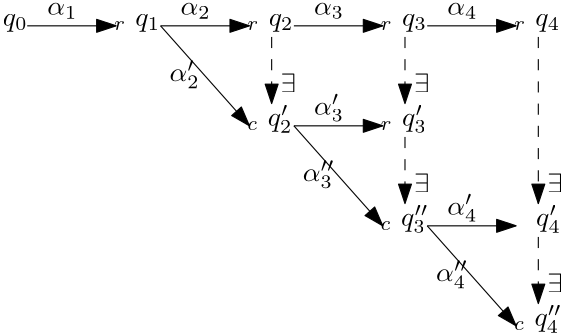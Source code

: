 <?xml version="1.0"?>
<!DOCTYPE ipe SYSTEM "ipe.dtd">
<ipe version="70107" creator="Ipe 7.1.7">
<info created="D:20151003110714" modified="D:20180113144923"/>
<preamble>\usepackage[version=0.96]{pgf}
\usepackage{tikz}
\usetikzlibrary{arrows,shapes,snakes,automata,backgrounds,petri}
\usepackage[latin1]{inputenc}
\usepackage{verbatim}</preamble>
<ipestyle name="basic">
<symbol name="arrow/arc(spx)">
<path stroke="sym-stroke" fill="sym-stroke" pen="sym-pen">
0 0 m
-1 0.333 l
-1 -0.333 l
h
</path>
</symbol>
<symbol name="arrow/farc(spx)">
<path stroke="sym-stroke" fill="white" pen="sym-pen">
0 0 m
-1 0.333 l
-1 -0.333 l
h
</path>
</symbol>
<symbol name="arrow/ptarc(spx)">
<path stroke="sym-stroke" fill="sym-stroke" pen="sym-pen">
0 0 m
-1 0.333 l
-0.8 0 l
-1 -0.333 l
h
</path>
</symbol>
<symbol name="arrow/fptarc(spx)">
<path stroke="sym-stroke" fill="white" pen="sym-pen">
0 0 m
-1 0.333 l
-0.8 0 l
-1 -0.333 l
h
</path>
</symbol>
<symbol name="mark/circle(sx)" transformations="translations">
<path fill="sym-stroke">
0.6 0 0 0.6 0 0 e
0.4 0 0 0.4 0 0 e
</path>
</symbol>
<symbol name="mark/disk(sx)" transformations="translations">
<path fill="sym-stroke">
0.6 0 0 0.6 0 0 e
</path>
</symbol>
<symbol name="mark/fdisk(sfx)" transformations="translations">
<group>
<path fill="sym-fill">
0.5 0 0 0.5 0 0 e
</path>
<path fill="sym-stroke" fillrule="eofill">
0.6 0 0 0.6 0 0 e
0.4 0 0 0.4 0 0 e
</path>
</group>
</symbol>
<symbol name="mark/box(sx)" transformations="translations">
<path fill="sym-stroke" fillrule="eofill">
-0.6 -0.6 m
0.6 -0.6 l
0.6 0.6 l
-0.6 0.6 l
h
-0.4 -0.4 m
0.4 -0.4 l
0.4 0.4 l
-0.4 0.4 l
h
</path>
</symbol>
<symbol name="mark/square(sx)" transformations="translations">
<path fill="sym-stroke">
-0.6 -0.6 m
0.6 -0.6 l
0.6 0.6 l
-0.6 0.6 l
h
</path>
</symbol>
<symbol name="mark/fsquare(sfx)" transformations="translations">
<group>
<path fill="sym-fill">
-0.5 -0.5 m
0.5 -0.5 l
0.5 0.5 l
-0.5 0.5 l
h
</path>
<path fill="sym-stroke" fillrule="eofill">
-0.6 -0.6 m
0.6 -0.6 l
0.6 0.6 l
-0.6 0.6 l
h
-0.4 -0.4 m
0.4 -0.4 l
0.4 0.4 l
-0.4 0.4 l
h
</path>
</group>
</symbol>
<symbol name="mark/cross(sx)" transformations="translations">
<group>
<path fill="sym-stroke">
-0.43 -0.57 m
0.57 0.43 l
0.43 0.57 l
-0.57 -0.43 l
h
</path>
<path fill="sym-stroke">
-0.43 0.57 m
0.57 -0.43 l
0.43 -0.57 l
-0.57 0.43 l
h
</path>
</group>
</symbol>
<symbol name="arrow/fnormal(spx)">
<path stroke="sym-stroke" fill="white" pen="sym-pen">
0 0 m
-1 0.333 l
-1 -0.333 l
h
</path>
</symbol>
<symbol name="arrow/pointed(spx)">
<path stroke="sym-stroke" fill="sym-stroke" pen="sym-pen">
0 0 m
-1 0.333 l
-0.8 0 l
-1 -0.333 l
h
</path>
</symbol>
<symbol name="arrow/fpointed(spx)">
<path stroke="sym-stroke" fill="white" pen="sym-pen">
0 0 m
-1 0.333 l
-0.8 0 l
-1 -0.333 l
h
</path>
</symbol>
<symbol name="arrow/linear(spx)">
<path stroke="sym-stroke" pen="sym-pen">
-1 0.333 m
0 0 l
-1 -0.333 l
</path>
</symbol>
<symbol name="arrow/fdouble(spx)">
<path stroke="sym-stroke" fill="white" pen="sym-pen">
0 0 m
-1 0.333 l
-1 -0.333 l
h
-1 0 m
-2 0.333 l
-2 -0.333 l
h
</path>
</symbol>
<symbol name="arrow/double(spx)">
<path stroke="sym-stroke" fill="sym-stroke" pen="sym-pen">
0 0 m
-1 0.333 l
-1 -0.333 l
h
-1 0 m
-2 0.333 l
-2 -0.333 l
h
</path>
</symbol>
<pen name="heavier" value="0.8"/>
<pen name="fat" value="1.2"/>
<pen name="ultrafat" value="2"/>
<symbolsize name="large" value="5"/>
<symbolsize name="small" value="2"/>
<symbolsize name="tiny" value="1.1"/>
<arrowsize name="large" value="10"/>
<arrowsize name="small" value="5"/>
<arrowsize name="tiny" value="3"/>
<color name="red" value="1 0 0"/>
<color name="green" value="0 1 0"/>
<color name="blue" value="0 0 1"/>
<color name="yellow" value="1 1 0"/>
<color name="orange" value="1 0.647 0"/>
<color name="gold" value="1 0.843 0"/>
<color name="purple" value="0.627 0.125 0.941"/>
<color name="gray" value="0.745"/>
<color name="brown" value="0.647 0.165 0.165"/>
<color name="navy" value="0 0 0.502"/>
<color name="pink" value="1 0.753 0.796"/>
<color name="seagreen" value="0.18 0.545 0.341"/>
<color name="turquoise" value="0.251 0.878 0.816"/>
<color name="violet" value="0.933 0.51 0.933"/>
<color name="darkblue" value="0 0 0.545"/>
<color name="darkcyan" value="0 0.545 0.545"/>
<color name="darkgray" value="0.663"/>
<color name="darkgreen" value="0 0.392 0"/>
<color name="darkmagenta" value="0.545 0 0.545"/>
<color name="darkorange" value="1 0.549 0"/>
<color name="darkred" value="0.545 0 0"/>
<color name="lightblue" value="0.678 0.847 0.902"/>
<color name="lightcyan" value="0.878 1 1"/>
<color name="lightgray" value="0.827"/>
<color name="lightgreen" value="0.565 0.933 0.565"/>
<color name="lightyellow" value="1 1 0.878"/>
<dashstyle name="dashed" value="[4] 0"/>
<dashstyle name="dotted" value="[1 3] 0"/>
<dashstyle name="dash dotted" value="[4 2 1 2] 0"/>
<dashstyle name="dash dot dotted" value="[4 2 1 2 1 2] 0"/>
<textsize name="large" value="\large"/>
<textsize name="small" value="\small"/>
<textsize name="tiny" value="\tiny"/>
<textsize name="Large" value="\Large"/>
<textsize name="LARGE" value="\LARGE"/>
<textsize name="huge" value="\huge"/>
<textsize name="Huge" value="\Huge"/>
<textsize name="footnote" value="\footnotesize"/>
<textstyle name="center" begin="\begin{center}" end="\end{center}"/>
<textstyle name="itemize" begin="\begin{itemize}" end="\end{itemize}"/>
<textstyle name="item" begin="\begin{itemize}\item{}" end="\end{itemize}"/>
<gridsize name="4 pts" value="4"/>
<gridsize name="8 pts (~3 mm)" value="8"/>
<gridsize name="16 pts (~6 mm)" value="16"/>
<gridsize name="32 pts (~12 mm)" value="32"/>
<gridsize name="10 pts (~3.5 mm)" value="10"/>
<gridsize name="20 pts (~7 mm)" value="20"/>
<gridsize name="14 pts (~5 mm)" value="14"/>
<gridsize name="28 pts (~10 mm)" value="28"/>
<gridsize name="56 pts (~20 mm)" value="56"/>
<anglesize name="90 deg" value="90"/>
<anglesize name="60 deg" value="60"/>
<anglesize name="45 deg" value="45"/>
<anglesize name="30 deg" value="30"/>
<anglesize name="22.5 deg" value="22.5"/>
<tiling name="falling" angle="-60" step="4" width="1"/>
<tiling name="rising" angle="30" step="4" width="1"/>
</ipestyle>
<page>
<layer name="alpha"/>
<view layers="alpha" active="alpha"/>
<text layer="alpha" matrix="1 0 0 1 -16.795 -32" transformations="translations" pos="64 436" stroke="black" type="label" width="16.649" height="4.297" depth="1.93" valign="baseline">$_r$ $q_1$</text>
<text matrix="1 0 0 1 3.205 -52" transformations="translations" pos="64 436" stroke="black" type="label" width="10.842" height="7.493" depth="2.47" valign="baseline">$\alpha&apos;_2$</text>
<path matrix="1 0 0 1 48 -36" stroke="black" arrow="normal/normal">
16 440 m
48 404 l
</path>
<text matrix="1 0 0 1 31.205 -32" transformations="translations" pos="64 436" stroke="black" type="label" width="16.649" height="4.297" depth="1.93" valign="baseline">$_r$ $q_2$</text>
<path matrix="1 0 0 1 48 -36" stroke="black" arrow="normal/normal">
16 440 m
48 440 l
</path>
<text matrix="1 0 0 1 7.205 -28" transformations="translations" pos="64 436" stroke="black" type="label" width="10.842" height="4.294" depth="1.49" valign="baseline">$\alpha_2$</text>
<text matrix="1 0 0 1 31.205 -68" transformations="translations" pos="64 436" stroke="black" type="label" width="16.296" height="7.493" depth="2.47" valign="baseline">$_c$ $q&apos;_2$</text>
<path matrix="1 0 0 1 48 -36" stroke="black" dash="dashed" arrow="normal/normal">
56 436 m
56 412 l
</path>
<text matrix="1 0 0 1 43.205 -56" transformations="translations" pos="64 436" stroke="black" type="label" width="5.535" height="6.918" depth="0" valign="baseline">$\exists$</text>
<text matrix="1 0 0 1 51.205 -88" transformations="translations" pos="64 436" stroke="black" type="label" width="11.502" height="7.493" depth="2.47" valign="baseline">$\alpha&apos;&apos;_3$</text>
<path matrix="1 0 0 1 96 -72" stroke="black" arrow="normal/normal">
16 440 m
48 404 l
</path>
<text matrix="1 0 0 1 79.205 -68" transformations="translations" pos="64 436" stroke="black" type="label" width="16.649" height="7.493" depth="2.47" valign="baseline">$_r$ $q&apos;_3$</text>
<path matrix="1 0 0 1 96 -72" stroke="black" arrow="normal/normal">
16 440 m
48 440 l
</path>
<text matrix="1 0 0 1 55.205 -64" transformations="translations" pos="64 436" stroke="black" type="label" width="10.842" height="7.493" depth="2.47" valign="baseline">$\alpha&apos;_3$</text>
<text matrix="1 0 0 1 79.205 -104" transformations="translations" pos="64 436" stroke="black" type="label" width="17.276" height="7.493" depth="2.47" valign="baseline">$_c$ $q&apos;&apos;_3$</text>
<path matrix="1 0 0 1 96 -72" stroke="black" dash="dashed" arrow="normal/normal">
56 436 m
56 412 l
</path>
<text matrix="1 0 0 1 91.205 -92" transformations="translations" pos="64 436" stroke="black" type="label" width="5.535" height="6.918" depth="0" valign="baseline">$\exists$</text>
<text matrix="1 0 0 1 -56.795 -32" transformations="translations" pos="64 436" stroke="black" type="label" width="8.917" height="4.297" depth="1.93" valign="baseline">$q_0$</text>
<path matrix="1 0 0 1 0 -36" stroke="black" arrow="normal/normal">
16 440 m
48 440 l
</path>
<text matrix="1 0 0 1 -40.795 -28" transformations="translations" pos="64 436" stroke="black" type="label" width="10.842" height="4.294" depth="1.49" valign="baseline">$\alpha_1$</text>
<path matrix="1 0 0 1 96 -36" stroke="black" arrow="normal/normal">
16 440 m
48 440 l
</path>
<text matrix="1 0 0 1 55.205 -28" transformations="translations" pos="64 436" stroke="black" type="label" width="10.842" height="4.294" depth="1.49" valign="baseline">$\alpha_3$</text>
<text matrix="1 0 0 1 79.205 -32" transformations="translations" pos="64 436" stroke="black" type="label" width="16.649" height="4.297" depth="1.93" valign="baseline">$_r$ $q_3$</text>
<path matrix="1 0 0 1 96 -36" stroke="black" dash="dashed" arrow="normal/normal">
56 436 m
56 412 l
</path>
<text matrix="1 0 0 1 91.205 -56" transformations="translations" pos="64 436" stroke="black" type="label" width="5.535" height="6.918" depth="0" valign="baseline">$\exists$</text>
<path matrix="1 0 0 1 144 -36" stroke="black" arrow="normal/normal">
16 440 m
48 440 l
</path>
<text matrix="1 0 0 1 103.205 -28" transformations="translations" pos="64 436" stroke="black" type="label" width="10.842" height="4.294" depth="1.49" valign="baseline">$\alpha_4$</text>
<text matrix="1 0 0 1 127.205 -32" transformations="translations" pos="64 436" stroke="black" type="label" width="16.649" height="4.297" depth="1.93" valign="baseline">$_r$ $q_4$</text>
<text matrix="1 0 0 1 135.205 -104" transformations="translations" pos="64 436" stroke="black" type="label" width="8.917" height="7.493" depth="2.47" valign="baseline"> $q&apos;_4$</text>
<text matrix="1 0 0 1 99.205 -124" transformations="translations" pos="64 436" stroke="black" type="label" width="11.502" height="7.493" depth="2.47" valign="baseline">$\alpha&apos;&apos;_4$</text>
<path matrix="1 0 0 1 144 -108" stroke="black" arrow="normal/normal">
16 440 m
48 404 l
</path>
<text matrix="1 0 0 1 127.205 -140" transformations="translations" pos="64 436" stroke="black" type="label" width="17.276" height="7.493" depth="2.47" valign="baseline">$_c$ $q&apos;&apos;_4$</text>
<path matrix="1 0 0 1 144 -108" stroke="black" arrow="normal/normal">
16 440 m
48 440 l
</path>
<text matrix="1 0 0 1 103.205 -100" transformations="translations" pos="64 436" stroke="black" type="label" width="10.842" height="7.493" depth="2.47" valign="baseline">$\alpha&apos;_4$</text>
<path matrix="1 0 0 1 144 -108" stroke="black" dash="dashed" arrow="normal/normal">
56 436 m
56 412 l
</path>
<text matrix="1 0 0 1 139.205 -128" transformations="translations" pos="64 436" stroke="black" type="label" width="5.535" height="6.918" depth="0" valign="baseline">$\exists$</text>
<path stroke="black" dash="dashed" arrow="normal/normal">
200 400 m
200 340 l
</path>
<text matrix="1 0 0 1 139.205 -92" transformations="translations" pos="64 436" stroke="black" type="label" width="5.535" height="6.918" depth="0" valign="baseline">$\exists$</text>
</page>
</ipe>
